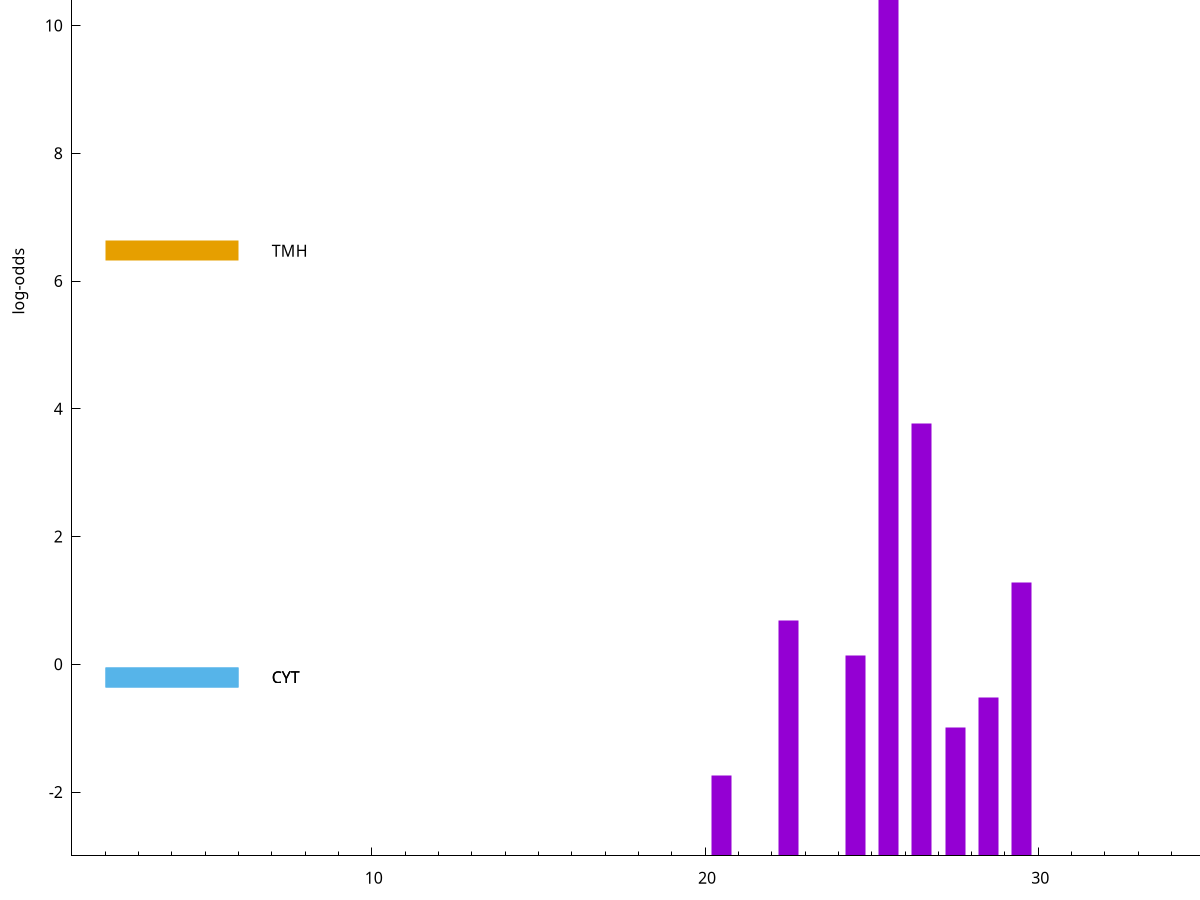 set title "LipoP predictions for SRR3996252.gff"
set size 2., 1.4
set xrange [1:70] 
set mxtics 10
set yrange [-3:15]
set y2range [0:18]
set ylabel "log-odds"
set term postscript eps color solid "Helvetica" 30
set output "SRR3996252.gff2.eps"
set arrow from 2,11.2121 to 6,11.2121 nohead lt 1 lw 20
set label "SpI" at 7,11.2121
set arrow from 2,6.47366 to 6,6.47366 nohead lt 4 lw 20
set label "TMH" at 7,6.47366
set arrow from 2,-0.200913 to 6,-0.200913 nohead lt 3 lw 20
set label "CYT" at 7,-0.200913
set arrow from 2,-0.200913 to 6,-0.200913 nohead lt 3 lw 20
set label "CYT" at 7,-0.200913
set arrow from 2,11.2121 to 6,11.2121 nohead lt 1 lw 20
set label "SpI" at 7,11.2121
# NOTE: The scores below are the log-odds scores with the threshold
# NOTE: subtracted (a hack to make gnuplot make the histogram all
# NOTE: look nice).
plot "-" axes x1y2 title "" with impulses lt 1 lw 20
25.500000 14.199700
26.500000 6.774380
29.500000 4.282840
22.500000 3.691677
24.500000 3.136589
28.500000 2.482444
27.500000 2.009458
20.500000 1.259780
e
exit
